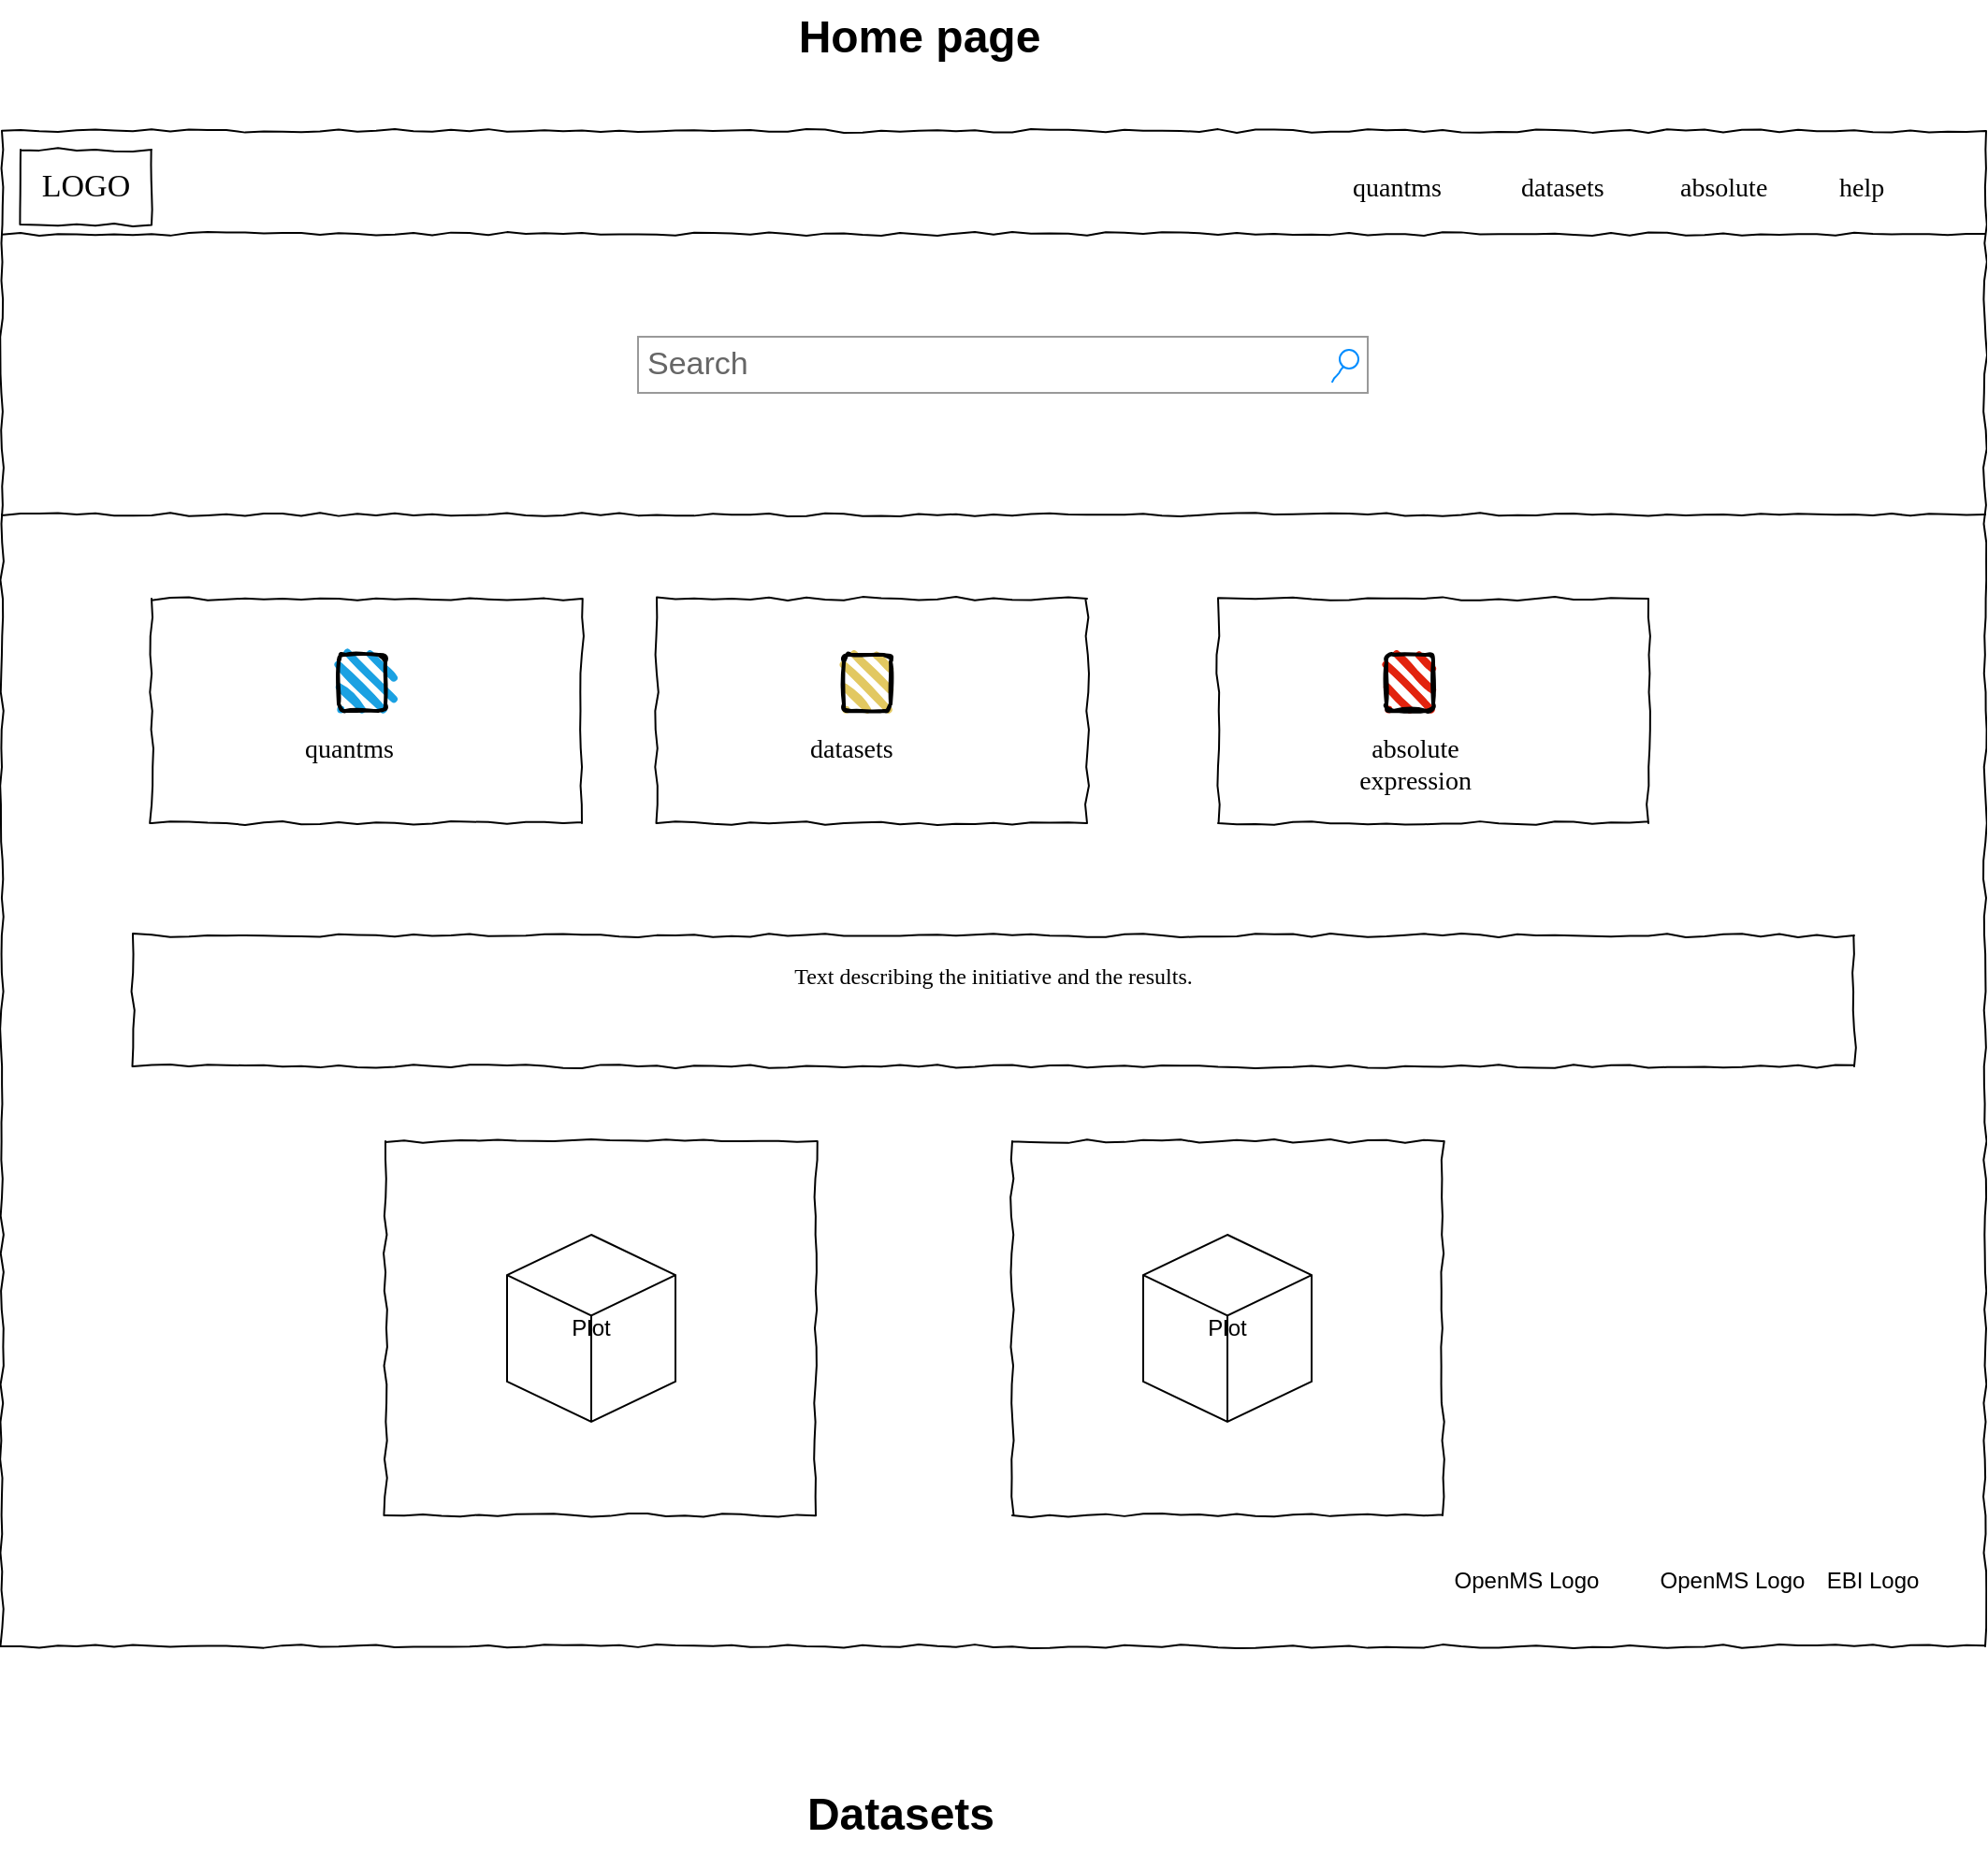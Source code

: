 <mxfile version="21.6.5" type="github">
  <diagram name="Page-1" id="03018318-947c-dd8e-b7a3-06fadd420f32">
    <mxGraphModel dx="2074" dy="2013" grid="1" gridSize="10" guides="1" tooltips="1" connect="1" arrows="1" fold="1" page="1" pageScale="1" pageWidth="1100" pageHeight="850" background="#ffffff" math="0" shadow="0">
      <root>
        <mxCell id="0" />
        <mxCell id="1" parent="0" />
        <mxCell id="677b7b8949515195-1" value="" style="whiteSpace=wrap;html=1;rounded=0;shadow=0;labelBackgroundColor=none;strokeColor=#000000;strokeWidth=1;fillColor=none;fontFamily=Verdana;fontSize=12;fontColor=#000000;align=center;comic=1;" parent="1" vertex="1">
          <mxGeometry x="20" y="20" width="1060" height="810" as="geometry" />
        </mxCell>
        <mxCell id="677b7b8949515195-2" value="LOGO" style="whiteSpace=wrap;html=1;rounded=0;shadow=0;labelBackgroundColor=none;strokeWidth=1;fontFamily=Verdana;fontSize=17;align=center;comic=1;" parent="1" vertex="1">
          <mxGeometry x="30" y="30" width="70" height="40" as="geometry" />
        </mxCell>
        <mxCell id="677b7b8949515195-3" value="Search" style="strokeWidth=1;shadow=0;dashed=0;align=center;html=1;shape=mxgraph.mockup.forms.searchBox;strokeColor=#999999;mainText=;strokeColor2=#008cff;fontColor=#666666;fontSize=17;align=left;spacingLeft=3;rounded=0;labelBackgroundColor=none;comic=1;" parent="1" vertex="1">
          <mxGeometry x="360" y="130" width="390" height="30" as="geometry" />
        </mxCell>
        <mxCell id="677b7b8949515195-4" value="quantms" style="text;html=1;points=[];align=left;verticalAlign=top;spacingTop=-4;fontSize=14;fontFamily=Verdana" parent="1" vertex="1">
          <mxGeometry x="740" y="40" width="60" height="20" as="geometry" />
        </mxCell>
        <mxCell id="677b7b8949515195-5" value="datasets" style="text;html=1;points=[];align=left;verticalAlign=top;spacingTop=-4;fontSize=14;fontFamily=Verdana" parent="1" vertex="1">
          <mxGeometry x="830" y="40" width="60" height="20" as="geometry" />
        </mxCell>
        <mxCell id="677b7b8949515195-6" value="absolute" style="text;html=1;points=[];align=left;verticalAlign=top;spacingTop=-4;fontSize=14;fontFamily=Verdana" parent="1" vertex="1">
          <mxGeometry x="915" y="40" width="60" height="20" as="geometry" />
        </mxCell>
        <mxCell id="677b7b8949515195-7" value="help" style="text;html=1;points=[];align=left;verticalAlign=top;spacingTop=-4;fontSize=14;fontFamily=Verdana" parent="1" vertex="1">
          <mxGeometry x="1000" y="40" width="60" height="20" as="geometry" />
        </mxCell>
        <mxCell id="677b7b8949515195-9" value="" style="line;strokeWidth=1;html=1;rounded=0;shadow=0;labelBackgroundColor=none;fillColor=none;fontFamily=Verdana;fontSize=14;fontColor=#000000;align=center;comic=1;" parent="1" vertex="1">
          <mxGeometry x="20" y="70" width="1060" height="10" as="geometry" />
        </mxCell>
        <mxCell id="677b7b8949515195-15" value="&lt;div style=&quot;text-align: justify&quot;&gt;Text describing the initiative and the results.&lt;/div&gt;" style="whiteSpace=wrap;html=1;rounded=0;shadow=0;labelBackgroundColor=none;strokeWidth=1;fillColor=none;fontFamily=Verdana;fontSize=12;align=center;verticalAlign=top;spacing=10;comic=1;" parent="1" vertex="1">
          <mxGeometry x="90" y="450" width="920" height="70" as="geometry" />
        </mxCell>
        <mxCell id="yzn5Dcp2r0DAvpw1gpCk-1" value="" style="line;strokeWidth=1;html=1;rounded=0;shadow=0;labelBackgroundColor=none;fillColor=none;fontFamily=Verdana;fontSize=14;fontColor=#000000;align=center;comic=1;" vertex="1" parent="1">
          <mxGeometry x="20" y="200" width="1060" height="50" as="geometry" />
        </mxCell>
        <mxCell id="yzn5Dcp2r0DAvpw1gpCk-4" value="" style="group" vertex="1" connectable="0" parent="1">
          <mxGeometry x="100" y="270" width="230" height="120" as="geometry" />
        </mxCell>
        <mxCell id="677b7b8949515195-26" value="" style="whiteSpace=wrap;html=1;rounded=0;shadow=0;labelBackgroundColor=none;strokeWidth=1;fillColor=none;fontFamily=Verdana;fontSize=12;align=center;comic=1;" parent="yzn5Dcp2r0DAvpw1gpCk-4" vertex="1">
          <mxGeometry width="230" height="120" as="geometry" />
        </mxCell>
        <mxCell id="677b7b8949515195-42" value="quantms" style="text;html=1;points=[];align=left;verticalAlign=top;spacingTop=-4;fontSize=14;fontFamily=Verdana" parent="yzn5Dcp2r0DAvpw1gpCk-4" vertex="1">
          <mxGeometry x="80" y="70" width="70" height="20" as="geometry" />
        </mxCell>
        <mxCell id="yzn5Dcp2r0DAvpw1gpCk-3" value="" style="rounded=1;whiteSpace=wrap;html=1;strokeWidth=2;fillWeight=4;hachureGap=8;hachureAngle=45;fillColor=#1ba1e2;sketch=1;" vertex="1" parent="yzn5Dcp2r0DAvpw1gpCk-4">
          <mxGeometry x="100" y="30" width="25" height="30" as="geometry" />
        </mxCell>
        <mxCell id="yzn5Dcp2r0DAvpw1gpCk-5" value="" style="group" vertex="1" connectable="0" parent="1">
          <mxGeometry x="370" y="270" width="230" height="120" as="geometry" />
        </mxCell>
        <mxCell id="yzn5Dcp2r0DAvpw1gpCk-6" value="" style="whiteSpace=wrap;html=1;rounded=0;shadow=0;labelBackgroundColor=none;strokeWidth=1;fillColor=none;fontFamily=Verdana;fontSize=12;align=center;comic=1;" vertex="1" parent="yzn5Dcp2r0DAvpw1gpCk-5">
          <mxGeometry width="230" height="120" as="geometry" />
        </mxCell>
        <mxCell id="yzn5Dcp2r0DAvpw1gpCk-7" value="datasets" style="text;html=1;points=[];align=left;verticalAlign=top;spacingTop=-4;fontSize=14;fontFamily=Verdana" vertex="1" parent="yzn5Dcp2r0DAvpw1gpCk-5">
          <mxGeometry x="80" y="70" width="70" height="20" as="geometry" />
        </mxCell>
        <mxCell id="yzn5Dcp2r0DAvpw1gpCk-8" value="" style="rounded=1;whiteSpace=wrap;html=1;strokeWidth=2;fillWeight=4;hachureGap=8;hachureAngle=45;fillColor=#E2C861;sketch=1;" vertex="1" parent="yzn5Dcp2r0DAvpw1gpCk-5">
          <mxGeometry x="100" y="30" width="25" height="30" as="geometry" />
        </mxCell>
        <mxCell id="yzn5Dcp2r0DAvpw1gpCk-9" value="" style="group" vertex="1" connectable="0" parent="1">
          <mxGeometry x="660" y="270" width="230" height="120" as="geometry" />
        </mxCell>
        <mxCell id="yzn5Dcp2r0DAvpw1gpCk-10" value="" style="whiteSpace=wrap;html=1;rounded=0;shadow=0;labelBackgroundColor=none;strokeWidth=1;fillColor=none;fontFamily=Verdana;fontSize=12;align=center;comic=1;" vertex="1" parent="yzn5Dcp2r0DAvpw1gpCk-9">
          <mxGeometry x="10" width="230" height="120" as="geometry" />
        </mxCell>
        <mxCell id="yzn5Dcp2r0DAvpw1gpCk-11" value="absolute &lt;br&gt;expression" style="text;html=1;points=[];align=center;verticalAlign=top;spacingTop=-4;fontSize=14;fontFamily=Verdana" vertex="1" parent="yzn5Dcp2r0DAvpw1gpCk-9">
          <mxGeometry x="80" y="70" width="70" height="20" as="geometry" />
        </mxCell>
        <mxCell id="yzn5Dcp2r0DAvpw1gpCk-12" value="" style="rounded=1;whiteSpace=wrap;html=1;strokeWidth=2;fillWeight=4;hachureGap=8;hachureAngle=45;fillColor=#E2230E;sketch=1;" vertex="1" parent="yzn5Dcp2r0DAvpw1gpCk-9">
          <mxGeometry x="100" y="30" width="25" height="30" as="geometry" />
        </mxCell>
        <mxCell id="yzn5Dcp2r0DAvpw1gpCk-14" value="" style="whiteSpace=wrap;html=1;rounded=0;shadow=0;labelBackgroundColor=none;strokeWidth=1;fillColor=none;fontFamily=Verdana;fontSize=12;align=center;comic=1;" vertex="1" parent="1">
          <mxGeometry x="225" y="560" width="230" height="200" as="geometry" />
        </mxCell>
        <mxCell id="yzn5Dcp2r0DAvpw1gpCk-17" value="" style="whiteSpace=wrap;html=1;rounded=0;shadow=0;labelBackgroundColor=none;strokeWidth=1;fillColor=none;fontFamily=Verdana;fontSize=12;align=center;comic=1;" vertex="1" parent="1">
          <mxGeometry x="560" y="560" width="230" height="200" as="geometry" />
        </mxCell>
        <mxCell id="yzn5Dcp2r0DAvpw1gpCk-18" value="Plot" style="html=1;whiteSpace=wrap;shape=isoCube2;backgroundOutline=1;isoAngle=15;" vertex="1" parent="1">
          <mxGeometry x="290" y="610" width="90" height="100" as="geometry" />
        </mxCell>
        <mxCell id="yzn5Dcp2r0DAvpw1gpCk-19" value="Plot" style="html=1;whiteSpace=wrap;shape=isoCube2;backgroundOutline=1;isoAngle=15;" vertex="1" parent="1">
          <mxGeometry x="630" y="610" width="90" height="100" as="geometry" />
        </mxCell>
        <mxCell id="yzn5Dcp2r0DAvpw1gpCk-20" value="EBI Logo" style="text;html=1;strokeColor=none;fillColor=none;align=center;verticalAlign=middle;whiteSpace=wrap;rounded=0;" vertex="1" parent="1">
          <mxGeometry x="990" y="780" width="60" height="30" as="geometry" />
        </mxCell>
        <mxCell id="yzn5Dcp2r0DAvpw1gpCk-21" value="OpenMS Logo" style="text;html=1;strokeColor=none;fillColor=none;align=center;verticalAlign=middle;whiteSpace=wrap;rounded=0;" vertex="1" parent="1">
          <mxGeometry x="880" y="780" width="130" height="30" as="geometry" />
        </mxCell>
        <mxCell id="yzn5Dcp2r0DAvpw1gpCk-22" value="OpenMS Logo" style="text;html=1;strokeColor=none;fillColor=none;align=center;verticalAlign=middle;whiteSpace=wrap;rounded=0;" vertex="1" parent="1">
          <mxGeometry x="770" y="780" width="130" height="30" as="geometry" />
        </mxCell>
        <mxCell id="yzn5Dcp2r0DAvpw1gpCk-23" value="Home page" style="text;strokeColor=none;fillColor=none;html=1;fontSize=24;fontStyle=1;verticalAlign=middle;align=center;" vertex="1" parent="1">
          <mxGeometry x="460" y="-50" width="100" height="40" as="geometry" />
        </mxCell>
        <mxCell id="yzn5Dcp2r0DAvpw1gpCk-24" value="Datasets" style="text;strokeColor=none;fillColor=none;html=1;fontSize=24;fontStyle=1;verticalAlign=middle;align=center;" vertex="1" parent="1">
          <mxGeometry x="450" y="900" width="100" height="40" as="geometry" />
        </mxCell>
      </root>
    </mxGraphModel>
  </diagram>
</mxfile>
